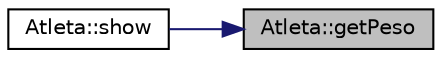 digraph "Atleta::getPeso"
{
 // LATEX_PDF_SIZE
  edge [fontname="Helvetica",fontsize="10",labelfontname="Helvetica",labelfontsize="10"];
  node [fontname="Helvetica",fontsize="10",shape=record];
  rankdir="RL";
  Node1 [label="Atleta::getPeso",height=0.2,width=0.4,color="black", fillcolor="grey75", style="filled", fontcolor="black",tooltip="Retorna o peso do Atleta."];
  Node1 -> Node2 [dir="back",color="midnightblue",fontsize="10",style="solid",fontname="Helvetica"];
  Node2 [label="Atleta::show",height=0.2,width=0.4,color="black", fillcolor="white", style="filled",URL="$class_atleta.html#acc28f91bcd65e0367ed44dce1dce79bc",tooltip="Imprime a informação detalhada de um Atleta."];
}
